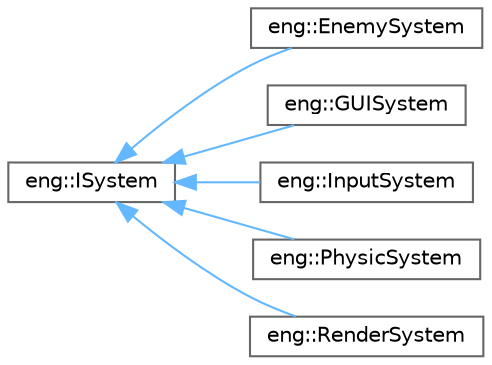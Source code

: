 digraph "Graphical Class Hierarchy"
{
 // LATEX_PDF_SIZE
  bgcolor="transparent";
  edge [fontname=Helvetica,fontsize=10,labelfontname=Helvetica,labelfontsize=10];
  node [fontname=Helvetica,fontsize=10,shape=box,height=0.2,width=0.4];
  rankdir="LR";
  Node0 [label="eng::ISystem",height=0.2,width=0.4,color="grey40", fillcolor="white", style="filled",URL="$classeng_1_1_i_system.html",tooltip=" "];
  Node0 -> Node1 [dir="back",color="steelblue1",style="solid"];
  Node1 [label="eng::EnemySystem",height=0.2,width=0.4,color="grey40", fillcolor="white", style="filled",URL="$classeng_1_1_enemy_system.html",tooltip=" "];
  Node0 -> Node2 [dir="back",color="steelblue1",style="solid"];
  Node2 [label="eng::GUISystem",height=0.2,width=0.4,color="grey40", fillcolor="white", style="filled",URL="$classeng_1_1_g_u_i_system.html",tooltip=" "];
  Node0 -> Node3 [dir="back",color="steelblue1",style="solid"];
  Node3 [label="eng::InputSystem",height=0.2,width=0.4,color="grey40", fillcolor="white", style="filled",URL="$classeng_1_1_input_system.html",tooltip=" "];
  Node0 -> Node4 [dir="back",color="steelblue1",style="solid"];
  Node4 [label="eng::PhysicSystem",height=0.2,width=0.4,color="grey40", fillcolor="white", style="filled",URL="$classeng_1_1_physic_system.html",tooltip=" "];
  Node0 -> Node5 [dir="back",color="steelblue1",style="solid"];
  Node5 [label="eng::RenderSystem",height=0.2,width=0.4,color="grey40", fillcolor="white", style="filled",URL="$classeng_1_1_render_system.html",tooltip=" "];
}
